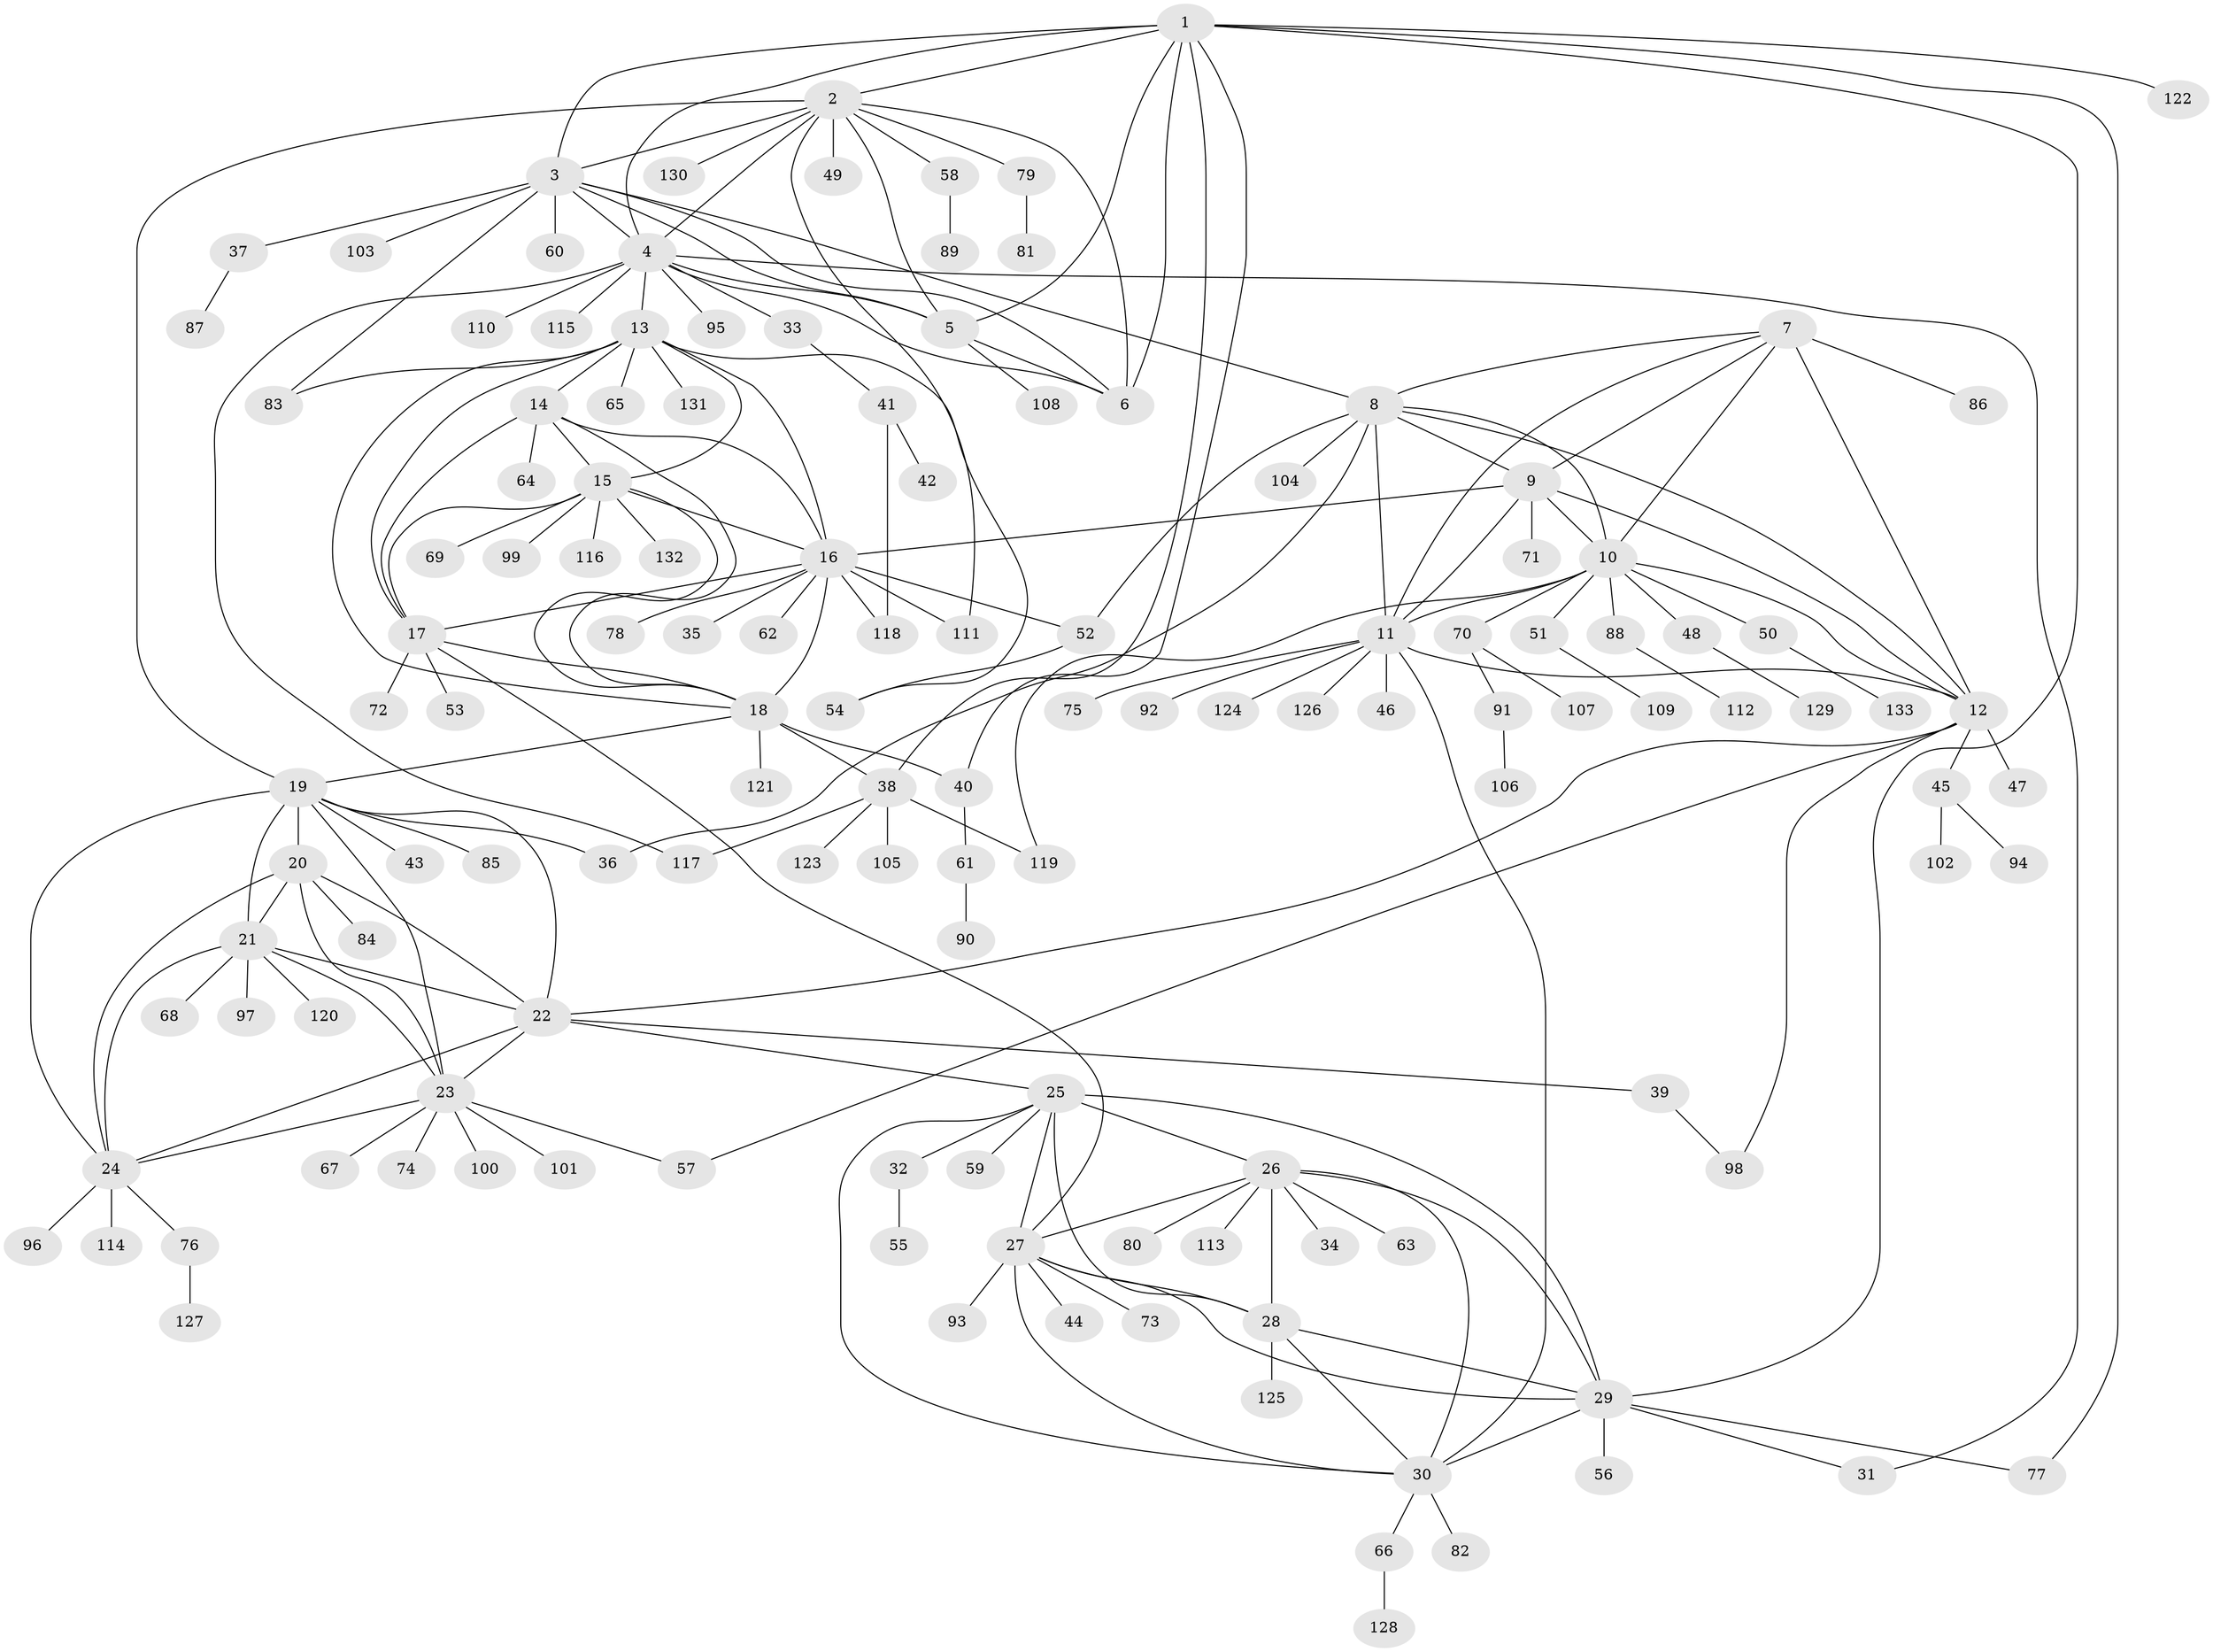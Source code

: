 // coarse degree distribution, {9: 0.07446808510638298, 10: 0.02127659574468085, 11: 0.031914893617021274, 5: 0.07446808510638298, 8: 0.05319148936170213, 6: 0.02127659574468085, 7: 0.05319148936170213, 2: 0.18085106382978725, 1: 0.44680851063829785, 3: 0.0425531914893617}
// Generated by graph-tools (version 1.1) at 2025/52/03/04/25 22:52:16]
// undirected, 133 vertices, 202 edges
graph export_dot {
  node [color=gray90,style=filled];
  1;
  2;
  3;
  4;
  5;
  6;
  7;
  8;
  9;
  10;
  11;
  12;
  13;
  14;
  15;
  16;
  17;
  18;
  19;
  20;
  21;
  22;
  23;
  24;
  25;
  26;
  27;
  28;
  29;
  30;
  31;
  32;
  33;
  34;
  35;
  36;
  37;
  38;
  39;
  40;
  41;
  42;
  43;
  44;
  45;
  46;
  47;
  48;
  49;
  50;
  51;
  52;
  53;
  54;
  55;
  56;
  57;
  58;
  59;
  60;
  61;
  62;
  63;
  64;
  65;
  66;
  67;
  68;
  69;
  70;
  71;
  72;
  73;
  74;
  75;
  76;
  77;
  78;
  79;
  80;
  81;
  82;
  83;
  84;
  85;
  86;
  87;
  88;
  89;
  90;
  91;
  92;
  93;
  94;
  95;
  96;
  97;
  98;
  99;
  100;
  101;
  102;
  103;
  104;
  105;
  106;
  107;
  108;
  109;
  110;
  111;
  112;
  113;
  114;
  115;
  116;
  117;
  118;
  119;
  120;
  121;
  122;
  123;
  124;
  125;
  126;
  127;
  128;
  129;
  130;
  131;
  132;
  133;
  1 -- 2;
  1 -- 3;
  1 -- 4;
  1 -- 5;
  1 -- 6;
  1 -- 29;
  1 -- 38;
  1 -- 40;
  1 -- 77;
  1 -- 122;
  2 -- 3;
  2 -- 4;
  2 -- 5;
  2 -- 6;
  2 -- 19;
  2 -- 49;
  2 -- 58;
  2 -- 79;
  2 -- 111;
  2 -- 130;
  3 -- 4;
  3 -- 5;
  3 -- 6;
  3 -- 8;
  3 -- 37;
  3 -- 60;
  3 -- 83;
  3 -- 103;
  4 -- 5;
  4 -- 6;
  4 -- 13;
  4 -- 31;
  4 -- 33;
  4 -- 95;
  4 -- 110;
  4 -- 115;
  4 -- 117;
  5 -- 6;
  5 -- 108;
  7 -- 8;
  7 -- 9;
  7 -- 10;
  7 -- 11;
  7 -- 12;
  7 -- 86;
  8 -- 9;
  8 -- 10;
  8 -- 11;
  8 -- 12;
  8 -- 36;
  8 -- 52;
  8 -- 104;
  9 -- 10;
  9 -- 11;
  9 -- 12;
  9 -- 16;
  9 -- 71;
  10 -- 11;
  10 -- 12;
  10 -- 48;
  10 -- 50;
  10 -- 51;
  10 -- 70;
  10 -- 88;
  10 -- 119;
  11 -- 12;
  11 -- 30;
  11 -- 46;
  11 -- 75;
  11 -- 92;
  11 -- 124;
  11 -- 126;
  12 -- 22;
  12 -- 45;
  12 -- 47;
  12 -- 57;
  12 -- 98;
  13 -- 14;
  13 -- 15;
  13 -- 16;
  13 -- 17;
  13 -- 18;
  13 -- 54;
  13 -- 65;
  13 -- 83;
  13 -- 131;
  14 -- 15;
  14 -- 16;
  14 -- 17;
  14 -- 18;
  14 -- 64;
  15 -- 16;
  15 -- 17;
  15 -- 18;
  15 -- 69;
  15 -- 99;
  15 -- 116;
  15 -- 132;
  16 -- 17;
  16 -- 18;
  16 -- 35;
  16 -- 52;
  16 -- 62;
  16 -- 78;
  16 -- 111;
  16 -- 118;
  17 -- 18;
  17 -- 27;
  17 -- 53;
  17 -- 72;
  18 -- 19;
  18 -- 38;
  18 -- 40;
  18 -- 121;
  19 -- 20;
  19 -- 21;
  19 -- 22;
  19 -- 23;
  19 -- 24;
  19 -- 36;
  19 -- 43;
  19 -- 85;
  20 -- 21;
  20 -- 22;
  20 -- 23;
  20 -- 24;
  20 -- 84;
  21 -- 22;
  21 -- 23;
  21 -- 24;
  21 -- 68;
  21 -- 97;
  21 -- 120;
  22 -- 23;
  22 -- 24;
  22 -- 25;
  22 -- 39;
  23 -- 24;
  23 -- 57;
  23 -- 67;
  23 -- 74;
  23 -- 100;
  23 -- 101;
  24 -- 76;
  24 -- 96;
  24 -- 114;
  25 -- 26;
  25 -- 27;
  25 -- 28;
  25 -- 29;
  25 -- 30;
  25 -- 32;
  25 -- 59;
  26 -- 27;
  26 -- 28;
  26 -- 29;
  26 -- 30;
  26 -- 34;
  26 -- 63;
  26 -- 80;
  26 -- 113;
  27 -- 28;
  27 -- 29;
  27 -- 30;
  27 -- 44;
  27 -- 73;
  27 -- 93;
  28 -- 29;
  28 -- 30;
  28 -- 125;
  29 -- 30;
  29 -- 31;
  29 -- 56;
  29 -- 77;
  30 -- 66;
  30 -- 82;
  32 -- 55;
  33 -- 41;
  37 -- 87;
  38 -- 105;
  38 -- 117;
  38 -- 119;
  38 -- 123;
  39 -- 98;
  40 -- 61;
  41 -- 42;
  41 -- 118;
  45 -- 94;
  45 -- 102;
  48 -- 129;
  50 -- 133;
  51 -- 109;
  52 -- 54;
  58 -- 89;
  61 -- 90;
  66 -- 128;
  70 -- 91;
  70 -- 107;
  76 -- 127;
  79 -- 81;
  88 -- 112;
  91 -- 106;
}
